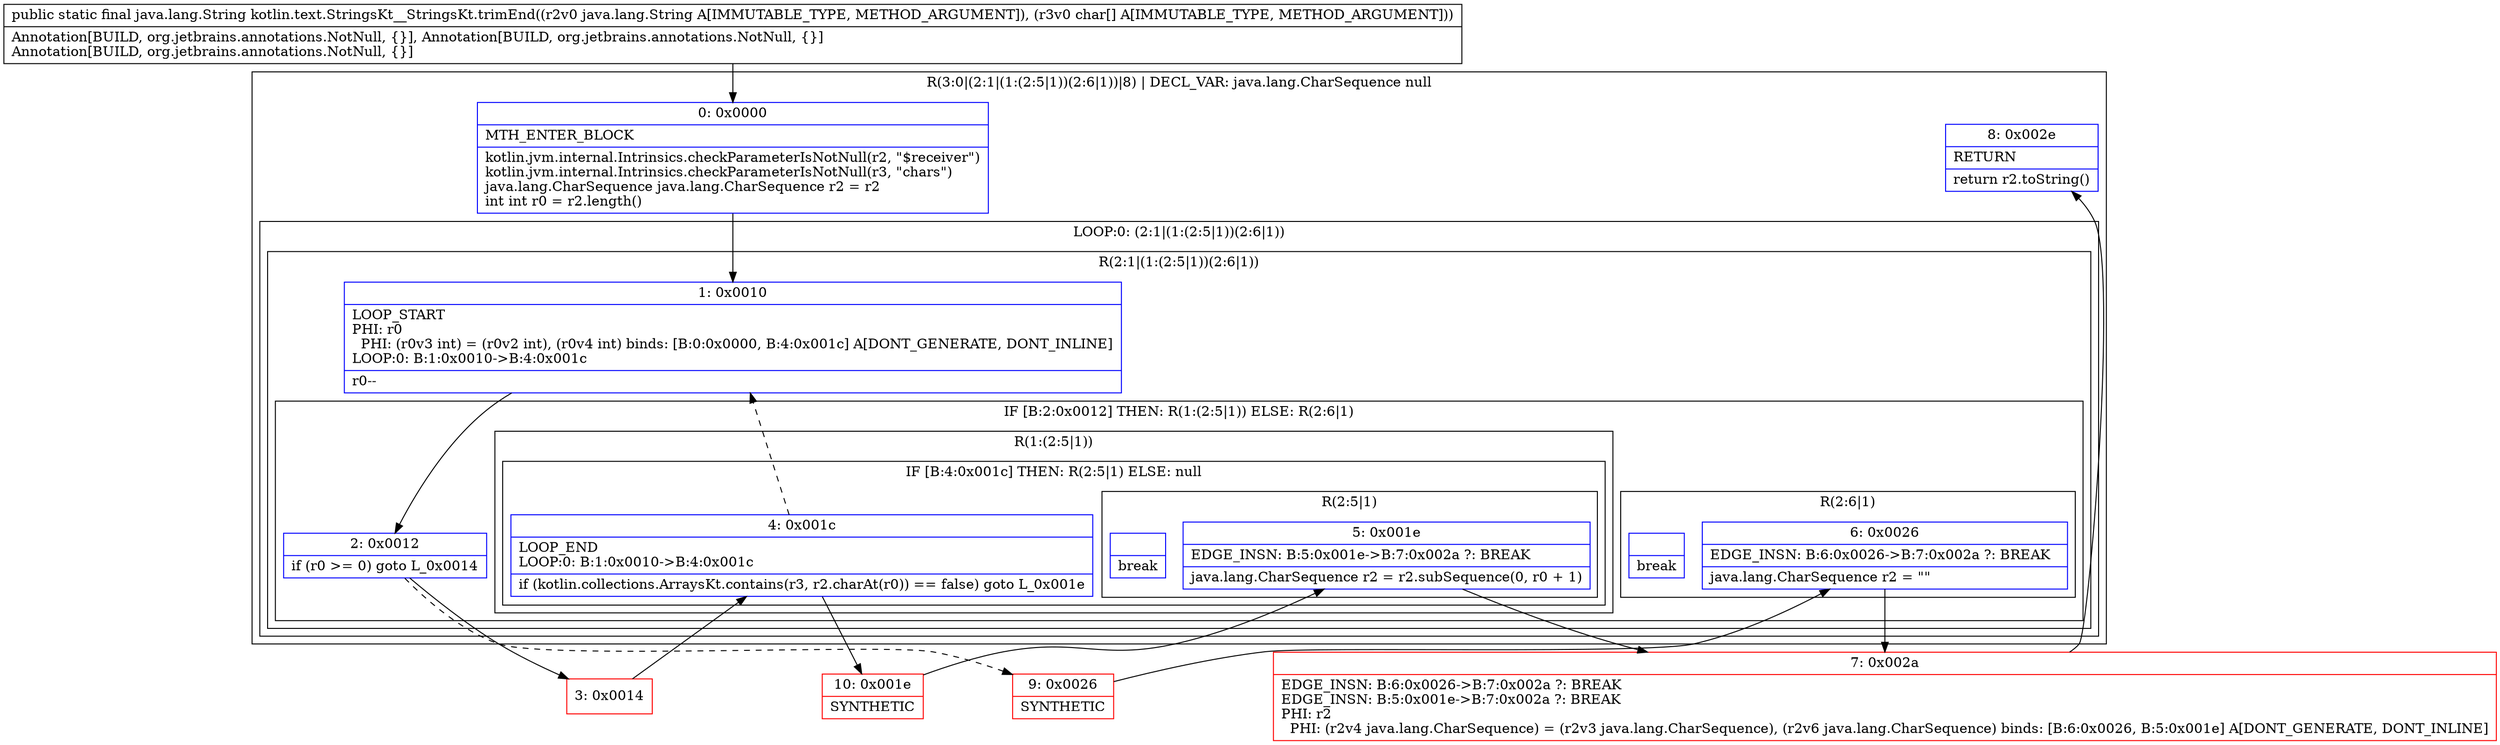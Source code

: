 digraph "CFG forkotlin.text.StringsKt__StringsKt.trimEnd(Ljava\/lang\/String;[C)Ljava\/lang\/String;" {
subgraph cluster_Region_878757739 {
label = "R(3:0|(2:1|(1:(2:5|1))(2:6|1))|8) | DECL_VAR: java.lang.CharSequence null\l";
node [shape=record,color=blue];
Node_0 [shape=record,label="{0\:\ 0x0000|MTH_ENTER_BLOCK\l|kotlin.jvm.internal.Intrinsics.checkParameterIsNotNull(r2, \"$receiver\")\lkotlin.jvm.internal.Intrinsics.checkParameterIsNotNull(r3, \"chars\")\ljava.lang.CharSequence java.lang.CharSequence r2 = r2\lint int r0 = r2.length()\l}"];
subgraph cluster_LoopRegion_523708919 {
label = "LOOP:0: (2:1|(1:(2:5|1))(2:6|1))";
node [shape=record,color=blue];
subgraph cluster_Region_1535595545 {
label = "R(2:1|(1:(2:5|1))(2:6|1))";
node [shape=record,color=blue];
Node_1 [shape=record,label="{1\:\ 0x0010|LOOP_START\lPHI: r0 \l  PHI: (r0v3 int) = (r0v2 int), (r0v4 int) binds: [B:0:0x0000, B:4:0x001c] A[DONT_GENERATE, DONT_INLINE]\lLOOP:0: B:1:0x0010\-\>B:4:0x001c\l|r0\-\-\l}"];
subgraph cluster_IfRegion_1768852381 {
label = "IF [B:2:0x0012] THEN: R(1:(2:5|1)) ELSE: R(2:6|1)";
node [shape=record,color=blue];
Node_2 [shape=record,label="{2\:\ 0x0012|if (r0 \>= 0) goto L_0x0014\l}"];
subgraph cluster_Region_1103919425 {
label = "R(1:(2:5|1))";
node [shape=record,color=blue];
subgraph cluster_IfRegion_1460519339 {
label = "IF [B:4:0x001c] THEN: R(2:5|1) ELSE: null";
node [shape=record,color=blue];
Node_4 [shape=record,label="{4\:\ 0x001c|LOOP_END\lLOOP:0: B:1:0x0010\-\>B:4:0x001c\l|if (kotlin.collections.ArraysKt.contains(r3, r2.charAt(r0)) == false) goto L_0x001e\l}"];
subgraph cluster_Region_1810011390 {
label = "R(2:5|1)";
node [shape=record,color=blue];
Node_5 [shape=record,label="{5\:\ 0x001e|EDGE_INSN: B:5:0x001e\-\>B:7:0x002a ?: BREAK  \l|java.lang.CharSequence r2 = r2.subSequence(0, r0 + 1)\l}"];
Node_InsnContainer_840330631 [shape=record,label="{|break\l}"];
}
}
}
subgraph cluster_Region_1356275586 {
label = "R(2:6|1)";
node [shape=record,color=blue];
Node_6 [shape=record,label="{6\:\ 0x0026|EDGE_INSN: B:6:0x0026\-\>B:7:0x002a ?: BREAK  \l|java.lang.CharSequence r2 = \"\"\l}"];
Node_InsnContainer_82584948 [shape=record,label="{|break\l}"];
}
}
}
}
Node_8 [shape=record,label="{8\:\ 0x002e|RETURN\l|return r2.toString()\l}"];
}
Node_3 [shape=record,color=red,label="{3\:\ 0x0014}"];
Node_7 [shape=record,color=red,label="{7\:\ 0x002a|EDGE_INSN: B:6:0x0026\-\>B:7:0x002a ?: BREAK  \lEDGE_INSN: B:5:0x001e\-\>B:7:0x002a ?: BREAK  \lPHI: r2 \l  PHI: (r2v4 java.lang.CharSequence) = (r2v3 java.lang.CharSequence), (r2v6 java.lang.CharSequence) binds: [B:6:0x0026, B:5:0x001e] A[DONT_GENERATE, DONT_INLINE]\l}"];
Node_9 [shape=record,color=red,label="{9\:\ 0x0026|SYNTHETIC\l}"];
Node_10 [shape=record,color=red,label="{10\:\ 0x001e|SYNTHETIC\l}"];
MethodNode[shape=record,label="{public static final java.lang.String kotlin.text.StringsKt__StringsKt.trimEnd((r2v0 java.lang.String A[IMMUTABLE_TYPE, METHOD_ARGUMENT]), (r3v0 char[] A[IMMUTABLE_TYPE, METHOD_ARGUMENT]))  | Annotation[BUILD, org.jetbrains.annotations.NotNull, \{\}], Annotation[BUILD, org.jetbrains.annotations.NotNull, \{\}]\lAnnotation[BUILD, org.jetbrains.annotations.NotNull, \{\}]\l}"];
MethodNode -> Node_0;
Node_0 -> Node_1;
Node_1 -> Node_2;
Node_2 -> Node_3;
Node_2 -> Node_9[style=dashed];
Node_4 -> Node_1[style=dashed];
Node_4 -> Node_10;
Node_5 -> Node_7;
Node_6 -> Node_7;
Node_3 -> Node_4;
Node_7 -> Node_8;
Node_9 -> Node_6;
Node_10 -> Node_5;
}

